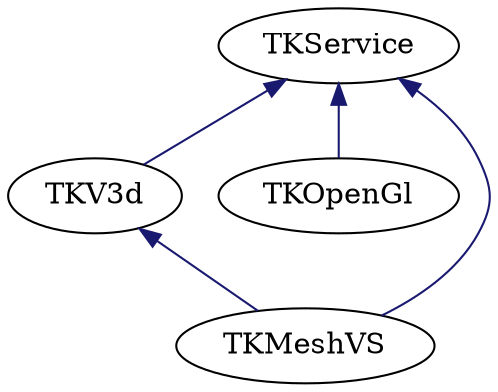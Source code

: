 digraph schema_Visualization
{
	TKService [ URL = "toolkit_tkservice.html" ]
	TKV3d [ URL = "toolkit_tkv3d.html" ]
	TKService -> TKV3d [ dir = "back", color = "midnightblue", style = "solid" ]
	TKOpenGl [ URL = "toolkit_tkopengl.html" ]
	TKService -> TKOpenGl [ dir = "back", color = "midnightblue", style = "solid" ]
	TKMeshVS [ URL = "toolkit_tkmeshvs.html" ]
	TKV3d -> TKMeshVS [ dir = "back", color = "midnightblue", style = "solid" ]
	TKService -> TKMeshVS [ dir = "back", color = "midnightblue", style = "solid" ]
}
